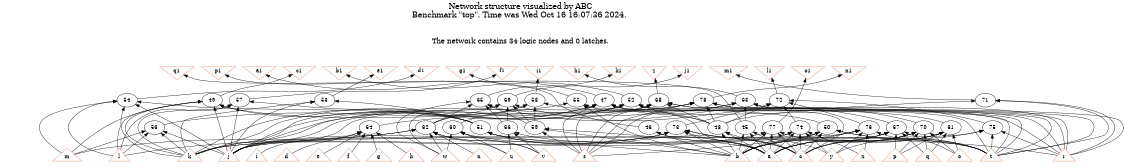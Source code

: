 # Network structure generated by ABC

digraph network {
size = "7.5,10";
center = true;
edge [dir = back];

{
  node [shape = plaintext];
  edge [style = invis];
  LevelTitle1 [label=""];
  LevelTitle2 [label=""];
  Level3 [label = ""];
  Level2 [label = ""];
  Level1 [label = ""];
  Level0 [label = ""];
  LevelTitle1 ->  LevelTitle2 ->  Level3 ->  Level2 ->  Level1 ->  Level0;
}

{
  rank = same;
  LevelTitle1;
  title1 [shape=plaintext,
          fontsize=20,
          fontname = "Times-Roman",
          label="Network structure visualized by ABC\nBenchmark \"top\". Time was Wed Oct 16 16:07:36 2024. "
         ];
}

{
  rank = same;
  LevelTitle2;
  title2 [shape=plaintext,
          fontsize=18,
          fontname = "Times-Roman",
          label="The network contains 34 logic nodes and 0 latches.\n"
         ];
}

{
  rank = same;
  Level3;
  Node26 [label = "q1", shape = invtriangle, color = coral, fillcolor = coral];
  Node27 [label = "p1", shape = invtriangle, color = coral, fillcolor = coral];
  Node28 [label = "a1", shape = invtriangle, color = coral, fillcolor = coral];
  Node29 [label = "c1", shape = invtriangle, color = coral, fillcolor = coral];
  Node30 [label = "b1", shape = invtriangle, color = coral, fillcolor = coral];
  Node31 [label = "e1", shape = invtriangle, color = coral, fillcolor = coral];
  Node32 [label = "d1", shape = invtriangle, color = coral, fillcolor = coral];
  Node33 [label = "g1", shape = invtriangle, color = coral, fillcolor = coral];
  Node34 [label = "f1", shape = invtriangle, color = coral, fillcolor = coral];
  Node35 [label = "i1", shape = invtriangle, color = coral, fillcolor = coral];
  Node36 [label = "h1", shape = invtriangle, color = coral, fillcolor = coral];
  Node37 [label = "k1", shape = invtriangle, color = coral, fillcolor = coral];
  Node38 [label = "z", shape = invtriangle, color = coral, fillcolor = coral];
  Node39 [label = "j1", shape = invtriangle, color = coral, fillcolor = coral];
  Node40 [label = "m1", shape = invtriangle, color = coral, fillcolor = coral];
  Node41 [label = "l1", shape = invtriangle, color = coral, fillcolor = coral];
  Node42 [label = "o1", shape = invtriangle, color = coral, fillcolor = coral];
  Node43 [label = "n1", shape = invtriangle, color = coral, fillcolor = coral];
}

{
  rank = same;
  Level2;
  Node47 [label = "47\n", shape = ellipse];
  Node49 [label = "49\n", shape = ellipse];
  Node52 [label = "52\n", shape = ellipse];
  Node53 [label = "53\n", shape = ellipse];
  Node54 [label = "54\n", shape = ellipse];
  Node55 [label = "55\n", shape = ellipse];
  Node57 [label = "57\n", shape = ellipse];
  Node58 [label = "58\n", shape = ellipse];
  Node63 [label = "63\n", shape = ellipse];
  Node65 [label = "65\n", shape = ellipse];
  Node68 [label = "68\n", shape = ellipse];
  Node69 [label = "69\n", shape = ellipse];
  Node71 [label = "71\n", shape = ellipse];
  Node72 [label = "72\n", shape = ellipse];
  Node78 [label = "78\n", shape = ellipse];
}

{
  rank = same;
  Level1;
  Node45 [label = "45\n", shape = ellipse];
  Node46 [label = "46\n", shape = ellipse];
  Node48 [label = "48\n", shape = ellipse];
  Node50 [label = "50\n", shape = ellipse];
  Node51 [label = "51\n", shape = ellipse];
  Node56 [label = "56\n", shape = ellipse];
  Node59 [label = "59\n", shape = ellipse];
  Node60 [label = "60\n", shape = ellipse];
  Node61 [label = "61\n", shape = ellipse];
  Node62 [label = "62\n", shape = ellipse];
  Node64 [label = "64\n", shape = ellipse];
  Node66 [label = "66\n", shape = ellipse];
  Node67 [label = "67\n", shape = ellipse];
  Node70 [label = "70\n", shape = ellipse];
  Node73 [label = "73\n", shape = ellipse];
  Node74 [label = "74\n", shape = ellipse];
  Node75 [label = "75\n", shape = ellipse];
  Node76 [label = "76\n", shape = ellipse];
  Node77 [label = "77\n", shape = ellipse];
}

{
  rank = same;
  Level0;
  Node1 [label = "a", shape = triangle, color = coral, fillcolor = coral];
  Node2 [label = "b", shape = triangle, color = coral, fillcolor = coral];
  Node3 [label = "c", shape = triangle, color = coral, fillcolor = coral];
  Node4 [label = "d", shape = triangle, color = coral, fillcolor = coral];
  Node5 [label = "e", shape = triangle, color = coral, fillcolor = coral];
  Node6 [label = "f", shape = triangle, color = coral, fillcolor = coral];
  Node7 [label = "g", shape = triangle, color = coral, fillcolor = coral];
  Node8 [label = "h", shape = triangle, color = coral, fillcolor = coral];
  Node9 [label = "i", shape = triangle, color = coral, fillcolor = coral];
  Node10 [label = "j", shape = triangle, color = coral, fillcolor = coral];
  Node11 [label = "k", shape = triangle, color = coral, fillcolor = coral];
  Node12 [label = "l", shape = triangle, color = coral, fillcolor = coral];
  Node13 [label = "m", shape = triangle, color = coral, fillcolor = coral];
  Node14 [label = "n", shape = triangle, color = coral, fillcolor = coral];
  Node15 [label = "o", shape = triangle, color = coral, fillcolor = coral];
  Node16 [label = "p", shape = triangle, color = coral, fillcolor = coral];
  Node17 [label = "q", shape = triangle, color = coral, fillcolor = coral];
  Node18 [label = "r", shape = triangle, color = coral, fillcolor = coral];
  Node19 [label = "s", shape = triangle, color = coral, fillcolor = coral];
  Node20 [label = "t", shape = triangle, color = coral, fillcolor = coral];
  Node21 [label = "u", shape = triangle, color = coral, fillcolor = coral];
  Node22 [label = "v", shape = triangle, color = coral, fillcolor = coral];
  Node23 [label = "w", shape = triangle, color = coral, fillcolor = coral];
  Node24 [label = "x", shape = triangle, color = coral, fillcolor = coral];
  Node25 [label = "y", shape = triangle, color = coral, fillcolor = coral];
}

title1 -> title2 [style = invis];
title2 -> Node26 [style = invis];
title2 -> Node27 [style = invis];
title2 -> Node28 [style = invis];
title2 -> Node29 [style = invis];
title2 -> Node30 [style = invis];
title2 -> Node31 [style = invis];
title2 -> Node32 [style = invis];
title2 -> Node33 [style = invis];
title2 -> Node34 [style = invis];
title2 -> Node35 [style = invis];
title2 -> Node36 [style = invis];
title2 -> Node37 [style = invis];
title2 -> Node38 [style = invis];
title2 -> Node39 [style = invis];
title2 -> Node40 [style = invis];
title2 -> Node41 [style = invis];
title2 -> Node42 [style = invis];
title2 -> Node43 [style = invis];
Node26 -> Node27 [style = invis];
Node27 -> Node28 [style = invis];
Node28 -> Node29 [style = invis];
Node29 -> Node30 [style = invis];
Node30 -> Node31 [style = invis];
Node31 -> Node32 [style = invis];
Node32 -> Node33 [style = invis];
Node33 -> Node34 [style = invis];
Node34 -> Node35 [style = invis];
Node35 -> Node36 [style = invis];
Node36 -> Node37 [style = invis];
Node37 -> Node38 [style = invis];
Node38 -> Node39 [style = invis];
Node39 -> Node40 [style = invis];
Node40 -> Node41 [style = invis];
Node41 -> Node42 [style = invis];
Node42 -> Node43 [style = invis];
Node26 -> Node45 [style = solid];
Node27 -> Node46 [style = solid];
Node28 -> Node47 [style = solid];
Node29 -> Node49 [style = solid];
Node30 -> Node52 [style = solid];
Node31 -> Node53 [style = solid];
Node32 -> Node54 [style = solid];
Node33 -> Node55 [style = solid];
Node34 -> Node57 [style = solid];
Node35 -> Node58 [style = solid];
Node36 -> Node63 [style = solid];
Node37 -> Node65 [style = solid];
Node38 -> Node68 [style = solid];
Node39 -> Node69 [style = solid];
Node40 -> Node71 [style = solid];
Node41 -> Node72 [style = solid];
Node42 -> Node77 [style = solid];
Node43 -> Node78 [style = solid];
Node45 -> Node1 [style = solid];
Node45 -> Node2 [style = solid];
Node45 -> Node3 [style = solid];
Node46 -> Node1 [style = solid];
Node46 -> Node2 [style = solid];
Node47 -> Node48 [style = solid];
Node47 -> Node10 [style = solid];
Node47 -> Node11 [style = solid];
Node47 -> Node18 [style = solid];
Node47 -> Node19 [style = solid];
Node47 -> Node20 [style = solid];
Node48 -> Node1 [style = solid];
Node48 -> Node2 [style = solid];
Node48 -> Node3 [style = solid];
Node49 -> Node50 [style = solid];
Node49 -> Node51 [style = solid];
Node49 -> Node10 [style = solid];
Node49 -> Node11 [style = solid];
Node49 -> Node12 [style = solid];
Node49 -> Node13 [style = solid];
Node50 -> Node1 [style = solid];
Node50 -> Node2 [style = solid];
Node50 -> Node3 [style = solid];
Node50 -> Node18 [style = solid];
Node50 -> Node19 [style = solid];
Node50 -> Node20 [style = solid];
Node51 -> Node1 [style = solid];
Node51 -> Node2 [style = solid];
Node51 -> Node3 [style = solid];
Node52 -> Node48 [style = solid];
Node52 -> Node10 [style = solid];
Node52 -> Node11 [style = solid];
Node52 -> Node18 [style = solid];
Node52 -> Node19 [style = solid];
Node52 -> Node20 [style = solid];
Node53 -> Node51 [style = solid];
Node53 -> Node10 [style = solid];
Node53 -> Node11 [style = solid];
Node54 -> Node51 [style = solid];
Node54 -> Node10 [style = solid];
Node54 -> Node11 [style = solid];
Node54 -> Node12 [style = solid];
Node54 -> Node13 [style = solid];
Node55 -> Node56 [style = solid];
Node55 -> Node1 [style = solid];
Node55 -> Node2 [style = solid];
Node55 -> Node3 [style = solid];
Node56 -> Node10 [style = solid];
Node56 -> Node11 [style = solid];
Node56 -> Node12 [style = solid];
Node56 -> Node13 [style = solid];
Node57 -> Node51 [style = solid];
Node57 -> Node10 [style = solid];
Node57 -> Node11 [style = solid];
Node57 -> Node12 [style = solid];
Node58 -> Node59 [style = solid];
Node58 -> Node60 [style = solid];
Node58 -> Node61 [style = solid];
Node58 -> Node62 [style = solid];
Node59 -> Node1 [style = solid];
Node59 -> Node2 [style = solid];
Node59 -> Node19 [style = solid];
Node60 -> Node20 [style = solid];
Node60 -> Node21 [style = solid];
Node60 -> Node22 [style = solid];
Node60 -> Node23 [style = solid];
Node61 -> Node1 [style = solid];
Node61 -> Node2 [style = solid];
Node61 -> Node3 [style = solid];
Node61 -> Node15 [style = solid];
Node61 -> Node16 [style = solid];
Node61 -> Node17 [style = solid];
Node62 -> Node12 [style = solid];
Node62 -> Node13 [style = solid];
Node62 -> Node14 [style = solid];
Node62 -> Node21 [style = solid];
Node62 -> Node22 [style = solid];
Node62 -> Node23 [style = solid];
Node63 -> Node45 [style = solid];
Node63 -> Node64 [style = solid];
Node63 -> Node18 [style = solid];
Node63 -> Node19 [style = solid];
Node63 -> Node20 [style = solid];
Node64 -> Node4 [style = solid];
Node64 -> Node5 [style = solid];
Node64 -> Node6 [style = solid];
Node64 -> Node7 [style = solid];
Node64 -> Node8 [style = solid];
Node64 -> Node9 [style = solid];
Node65 -> Node59 [style = solid];
Node65 -> Node62 [style = solid];
Node65 -> Node66 [style = solid];
Node65 -> Node67 [style = solid];
Node65 -> Node23 [style = solid];
Node66 -> Node20 [style = solid];
Node66 -> Node21 [style = solid];
Node66 -> Node22 [style = solid];
Node67 -> Node1 [style = solid];
Node67 -> Node2 [style = solid];
Node67 -> Node3 [style = solid];
Node67 -> Node15 [style = solid];
Node67 -> Node16 [style = solid];
Node67 -> Node17 [style = solid];
Node68 -> Node48 [style = solid];
Node68 -> Node10 [style = solid];
Node68 -> Node11 [style = solid];
Node68 -> Node18 [style = solid];
Node68 -> Node19 [style = solid];
Node68 -> Node20 [style = solid];
Node69 -> Node59 [style = solid];
Node69 -> Node62 [style = solid];
Node69 -> Node66 [style = solid];
Node69 -> Node70 [style = solid];
Node69 -> Node23 [style = solid];
Node70 -> Node1 [style = solid];
Node70 -> Node2 [style = solid];
Node70 -> Node3 [style = solid];
Node70 -> Node15 [style = solid];
Node70 -> Node16 [style = solid];
Node70 -> Node17 [style = solid];
Node71 -> Node48 [style = solid];
Node71 -> Node18 [style = solid];
Node71 -> Node20 [style = solid];
Node72 -> Node48 [style = solid];
Node72 -> Node73 [style = solid];
Node72 -> Node74 [style = solid];
Node72 -> Node75 [style = solid];
Node72 -> Node76 [style = solid];
Node73 -> Node1 [style = solid];
Node73 -> Node2 [style = solid];
Node73 -> Node3 [style = solid];
Node73 -> Node10 [style = solid];
Node73 -> Node11 [style = solid];
Node73 -> Node25 [style = solid];
Node74 -> Node1 [style = solid];
Node74 -> Node2 [style = solid];
Node74 -> Node3 [style = solid];
Node74 -> Node10 [style = solid];
Node74 -> Node24 [style = solid];
Node74 -> Node25 [style = solid];
Node75 -> Node10 [style = solid];
Node75 -> Node18 [style = solid];
Node75 -> Node20 [style = solid];
Node75 -> Node25 [style = solid];
Node76 -> Node1 [style = solid];
Node76 -> Node2 [style = solid];
Node76 -> Node10 [style = solid];
Node76 -> Node20 [style = solid];
Node76 -> Node24 [style = solid];
Node76 -> Node25 [style = solid];
Node77 -> Node1 [style = solid];
Node77 -> Node2 [style = solid];
Node77 -> Node3 [style = solid];
Node77 -> Node11 [style = solid];
Node77 -> Node20 [style = solid];
Node78 -> Node48 [style = solid];
Node78 -> Node10 [style = solid];
Node78 -> Node11 [style = solid];
Node78 -> Node18 [style = solid];
Node78 -> Node19 [style = solid];
Node78 -> Node20 [style = solid];
}

